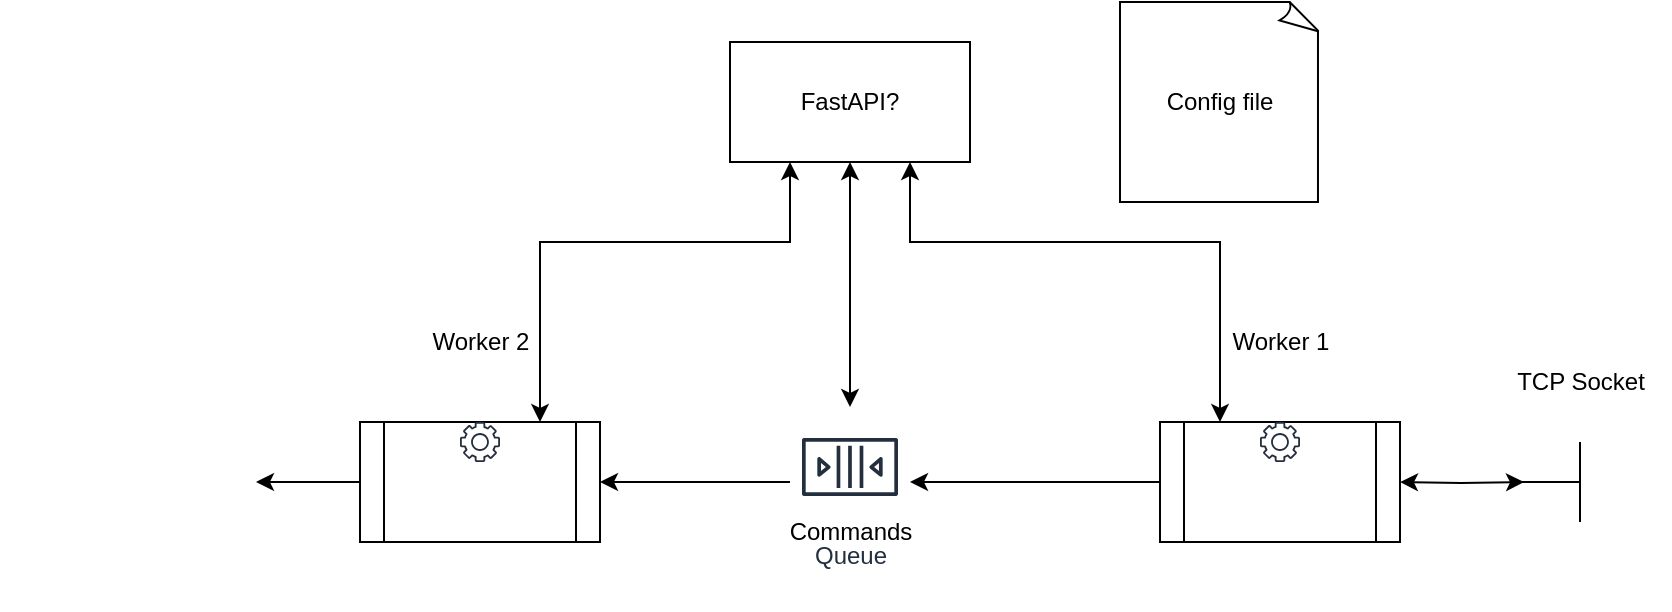 <mxfile version="20.7.4" type="github">
  <diagram id="rOyRNnV6Z4v2PlziGAzO" name="Page-1">
    <mxGraphModel dx="1360" dy="795" grid="1" gridSize="10" guides="1" tooltips="1" connect="1" arrows="1" fold="1" page="1" pageScale="1" pageWidth="850" pageHeight="1100" math="0" shadow="0">
      <root>
        <mxCell id="0" />
        <mxCell id="1" parent="0" />
        <mxCell id="JCdkBWgNSg85zDqICvXi-1" value="" style="shape=mxgraph.pid.apparatus_elements.socket,_connection_nozzle;html=1;pointerEvents=1;align=center;verticalLabelPosition=bottom;verticalAlign=top;dashed=0;" parent="1" vertex="1">
          <mxGeometry x="760" y="260" width="30" height="40" as="geometry" />
        </mxCell>
        <mxCell id="JCdkBWgNSg85zDqICvXi-3" style="edgeStyle=orthogonalEdgeStyle;rounded=0;orthogonalLoop=1;jettySize=auto;html=1;exitX=1;exitY=0.5;exitDx=0;exitDy=0;entryX=0.067;entryY=0.5;entryDx=0;entryDy=0;entryPerimeter=0;startArrow=classic;startFill=1;" parent="1" target="JCdkBWgNSg85zDqICvXi-1" edge="1">
          <mxGeometry relative="1" as="geometry">
            <mxPoint x="700" y="280" as="sourcePoint" />
          </mxGeometry>
        </mxCell>
        <mxCell id="JCdkBWgNSg85zDqICvXi-5" value="&lt;div&gt;TCP Socket&lt;/div&gt;" style="text;html=1;align=center;verticalAlign=middle;resizable=0;points=[];autosize=1;strokeColor=none;fillColor=none;" parent="1" vertex="1">
          <mxGeometry x="745" y="215" width="90" height="30" as="geometry" />
        </mxCell>
        <mxCell id="JCdkBWgNSg85zDqICvXi-10" style="edgeStyle=orthogonalEdgeStyle;rounded=0;orthogonalLoop=1;jettySize=auto;html=1;exitX=0;exitY=0.5;exitDx=0;exitDy=0;startArrow=none;startFill=0;endArrow=classic;endFill=1;" parent="1" source="JCdkBWgNSg85zDqICvXi-6" edge="1" target="JCdkBWgNSg85zDqICvXi-7">
          <mxGeometry relative="1" as="geometry">
            <mxPoint x="450" y="390" as="targetPoint" />
            <Array as="points">
              <mxPoint x="520" y="280" />
              <mxPoint x="520" y="280" />
            </Array>
          </mxGeometry>
        </mxCell>
        <mxCell id="JCdkBWgNSg85zDqICvXi-6" value="" style="shape=process;whiteSpace=wrap;html=1;backgroundOutline=1;" parent="1" vertex="1">
          <mxGeometry x="580" y="250" width="120" height="60" as="geometry" />
        </mxCell>
        <mxCell id="JCdkBWgNSg85zDqICvXi-7" value="Queue" style="sketch=0;outlineConnect=0;fontColor=#232F3E;gradientColor=none;strokeColor=#232F3E;fillColor=#ffffff;dashed=0;verticalLabelPosition=bottom;verticalAlign=top;align=center;html=1;fontSize=12;fontStyle=0;aspect=fixed;shape=mxgraph.aws4.resourceIcon;resIcon=mxgraph.aws4.queue;" parent="1" vertex="1">
          <mxGeometry x="395" y="242.5" width="60" height="60" as="geometry" />
        </mxCell>
        <mxCell id="JCdkBWgNSg85zDqICvXi-9" value="" style="sketch=0;outlineConnect=0;fontColor=#232F3E;gradientColor=none;fillColor=#232F3D;strokeColor=none;dashed=0;verticalLabelPosition=bottom;verticalAlign=top;align=center;html=1;fontSize=12;fontStyle=0;aspect=fixed;pointerEvents=1;shape=mxgraph.aws4.gear;" parent="1" vertex="1">
          <mxGeometry x="630" y="250" width="20" height="20" as="geometry" />
        </mxCell>
        <mxCell id="YIq3dSL49qVpPXZD3a8c-4" style="edgeStyle=orthogonalEdgeStyle;rounded=0;orthogonalLoop=1;jettySize=auto;html=1;exitX=1;exitY=0.5;exitDx=0;exitDy=0;startArrow=classic;startFill=1;endArrow=none;endFill=0;" edge="1" parent="1" source="YIq3dSL49qVpPXZD3a8c-1" target="JCdkBWgNSg85zDqICvXi-7">
          <mxGeometry relative="1" as="geometry">
            <mxPoint x="420" y="710" as="targetPoint" />
            <Array as="points">
              <mxPoint x="330" y="280" />
              <mxPoint x="330" y="280" />
            </Array>
          </mxGeometry>
        </mxCell>
        <mxCell id="YIq3dSL49qVpPXZD3a8c-10" style="edgeStyle=orthogonalEdgeStyle;rounded=0;orthogonalLoop=1;jettySize=auto;html=1;exitX=0;exitY=0.5;exitDx=0;exitDy=0;entryX=1;entryY=0.5;entryDx=0;entryDy=0;startArrow=none;startFill=0;endArrow=classic;endFill=1;" edge="1" parent="1" source="YIq3dSL49qVpPXZD3a8c-1" target="YIq3dSL49qVpPXZD3a8c-9">
          <mxGeometry relative="1" as="geometry" />
        </mxCell>
        <mxCell id="YIq3dSL49qVpPXZD3a8c-1" value="" style="shape=process;whiteSpace=wrap;html=1;backgroundOutline=1;" vertex="1" parent="1">
          <mxGeometry x="180" y="250" width="120" height="60" as="geometry" />
        </mxCell>
        <mxCell id="YIq3dSL49qVpPXZD3a8c-5" value="" style="sketch=0;outlineConnect=0;fontColor=#232F3E;gradientColor=none;fillColor=#232F3D;strokeColor=none;dashed=0;verticalLabelPosition=bottom;verticalAlign=top;align=center;html=1;fontSize=12;fontStyle=0;aspect=fixed;pointerEvents=1;shape=mxgraph.aws4.gear;" vertex="1" parent="1">
          <mxGeometry x="230" y="250" width="20" height="20" as="geometry" />
        </mxCell>
        <mxCell id="YIq3dSL49qVpPXZD3a8c-6" value="Commands" style="text;html=1;align=center;verticalAlign=middle;resizable=0;points=[];autosize=1;strokeColor=none;fillColor=none;" vertex="1" parent="1">
          <mxGeometry x="385" y="290" width="80" height="30" as="geometry" />
        </mxCell>
        <mxCell id="YIq3dSL49qVpPXZD3a8c-7" value="&lt;div&gt;Worker 1&lt;/div&gt;" style="text;html=1;align=center;verticalAlign=middle;resizable=0;points=[];autosize=1;strokeColor=none;fillColor=none;" vertex="1" parent="1">
          <mxGeometry x="605" y="195" width="70" height="30" as="geometry" />
        </mxCell>
        <mxCell id="YIq3dSL49qVpPXZD3a8c-8" value="&lt;div&gt;Worker 2&lt;/div&gt;" style="text;html=1;align=center;verticalAlign=middle;resizable=0;points=[];autosize=1;strokeColor=none;fillColor=none;" vertex="1" parent="1">
          <mxGeometry x="205" y="195" width="70" height="30" as="geometry" />
        </mxCell>
        <mxCell id="YIq3dSL49qVpPXZD3a8c-9" value="" style="shape=image;html=1;verticalAlign=top;verticalLabelPosition=bottom;labelBackgroundColor=#ffffff;imageAspect=0;aspect=fixed;image=https://cdn0.iconfinder.com/data/icons/phosphor-light-vol-2/256/flashlight-light-128.png" vertex="1" parent="1">
          <mxGeometry y="216" width="128" height="128" as="geometry" />
        </mxCell>
        <mxCell id="YIq3dSL49qVpPXZD3a8c-11" value="Config file" style="whiteSpace=wrap;html=1;shape=mxgraph.basic.document" vertex="1" parent="1">
          <mxGeometry x="560" y="40" width="100" height="100" as="geometry" />
        </mxCell>
        <mxCell id="YIq3dSL49qVpPXZD3a8c-13" style="edgeStyle=orthogonalEdgeStyle;rounded=0;orthogonalLoop=1;jettySize=auto;html=1;exitX=0.25;exitY=1;exitDx=0;exitDy=0;startArrow=classic;startFill=1;endArrow=classic;endFill=1;entryX=0.75;entryY=0;entryDx=0;entryDy=0;" edge="1" parent="1" source="YIq3dSL49qVpPXZD3a8c-12" target="YIq3dSL49qVpPXZD3a8c-1">
          <mxGeometry relative="1" as="geometry">
            <Array as="points">
              <mxPoint x="395" y="160" />
              <mxPoint x="270" y="160" />
            </Array>
          </mxGeometry>
        </mxCell>
        <mxCell id="YIq3dSL49qVpPXZD3a8c-14" style="edgeStyle=orthogonalEdgeStyle;rounded=0;orthogonalLoop=1;jettySize=auto;html=1;exitX=0.75;exitY=1;exitDx=0;exitDy=0;entryX=0.25;entryY=0;entryDx=0;entryDy=0;startArrow=classic;startFill=1;endArrow=classic;endFill=1;" edge="1" parent="1" source="YIq3dSL49qVpPXZD3a8c-12" target="JCdkBWgNSg85zDqICvXi-6">
          <mxGeometry relative="1" as="geometry">
            <Array as="points">
              <mxPoint x="455" y="160" />
              <mxPoint x="610" y="160" />
            </Array>
          </mxGeometry>
        </mxCell>
        <mxCell id="YIq3dSL49qVpPXZD3a8c-15" style="edgeStyle=orthogonalEdgeStyle;rounded=0;orthogonalLoop=1;jettySize=auto;html=1;exitX=0.5;exitY=1;exitDx=0;exitDy=0;startArrow=classic;startFill=1;endArrow=classic;endFill=1;" edge="1" parent="1" source="YIq3dSL49qVpPXZD3a8c-12" target="JCdkBWgNSg85zDqICvXi-7">
          <mxGeometry relative="1" as="geometry" />
        </mxCell>
        <mxCell id="YIq3dSL49qVpPXZD3a8c-12" value="FastAPI?" style="rounded=0;whiteSpace=wrap;html=1;" vertex="1" parent="1">
          <mxGeometry x="365" y="60" width="120" height="60" as="geometry" />
        </mxCell>
      </root>
    </mxGraphModel>
  </diagram>
</mxfile>
